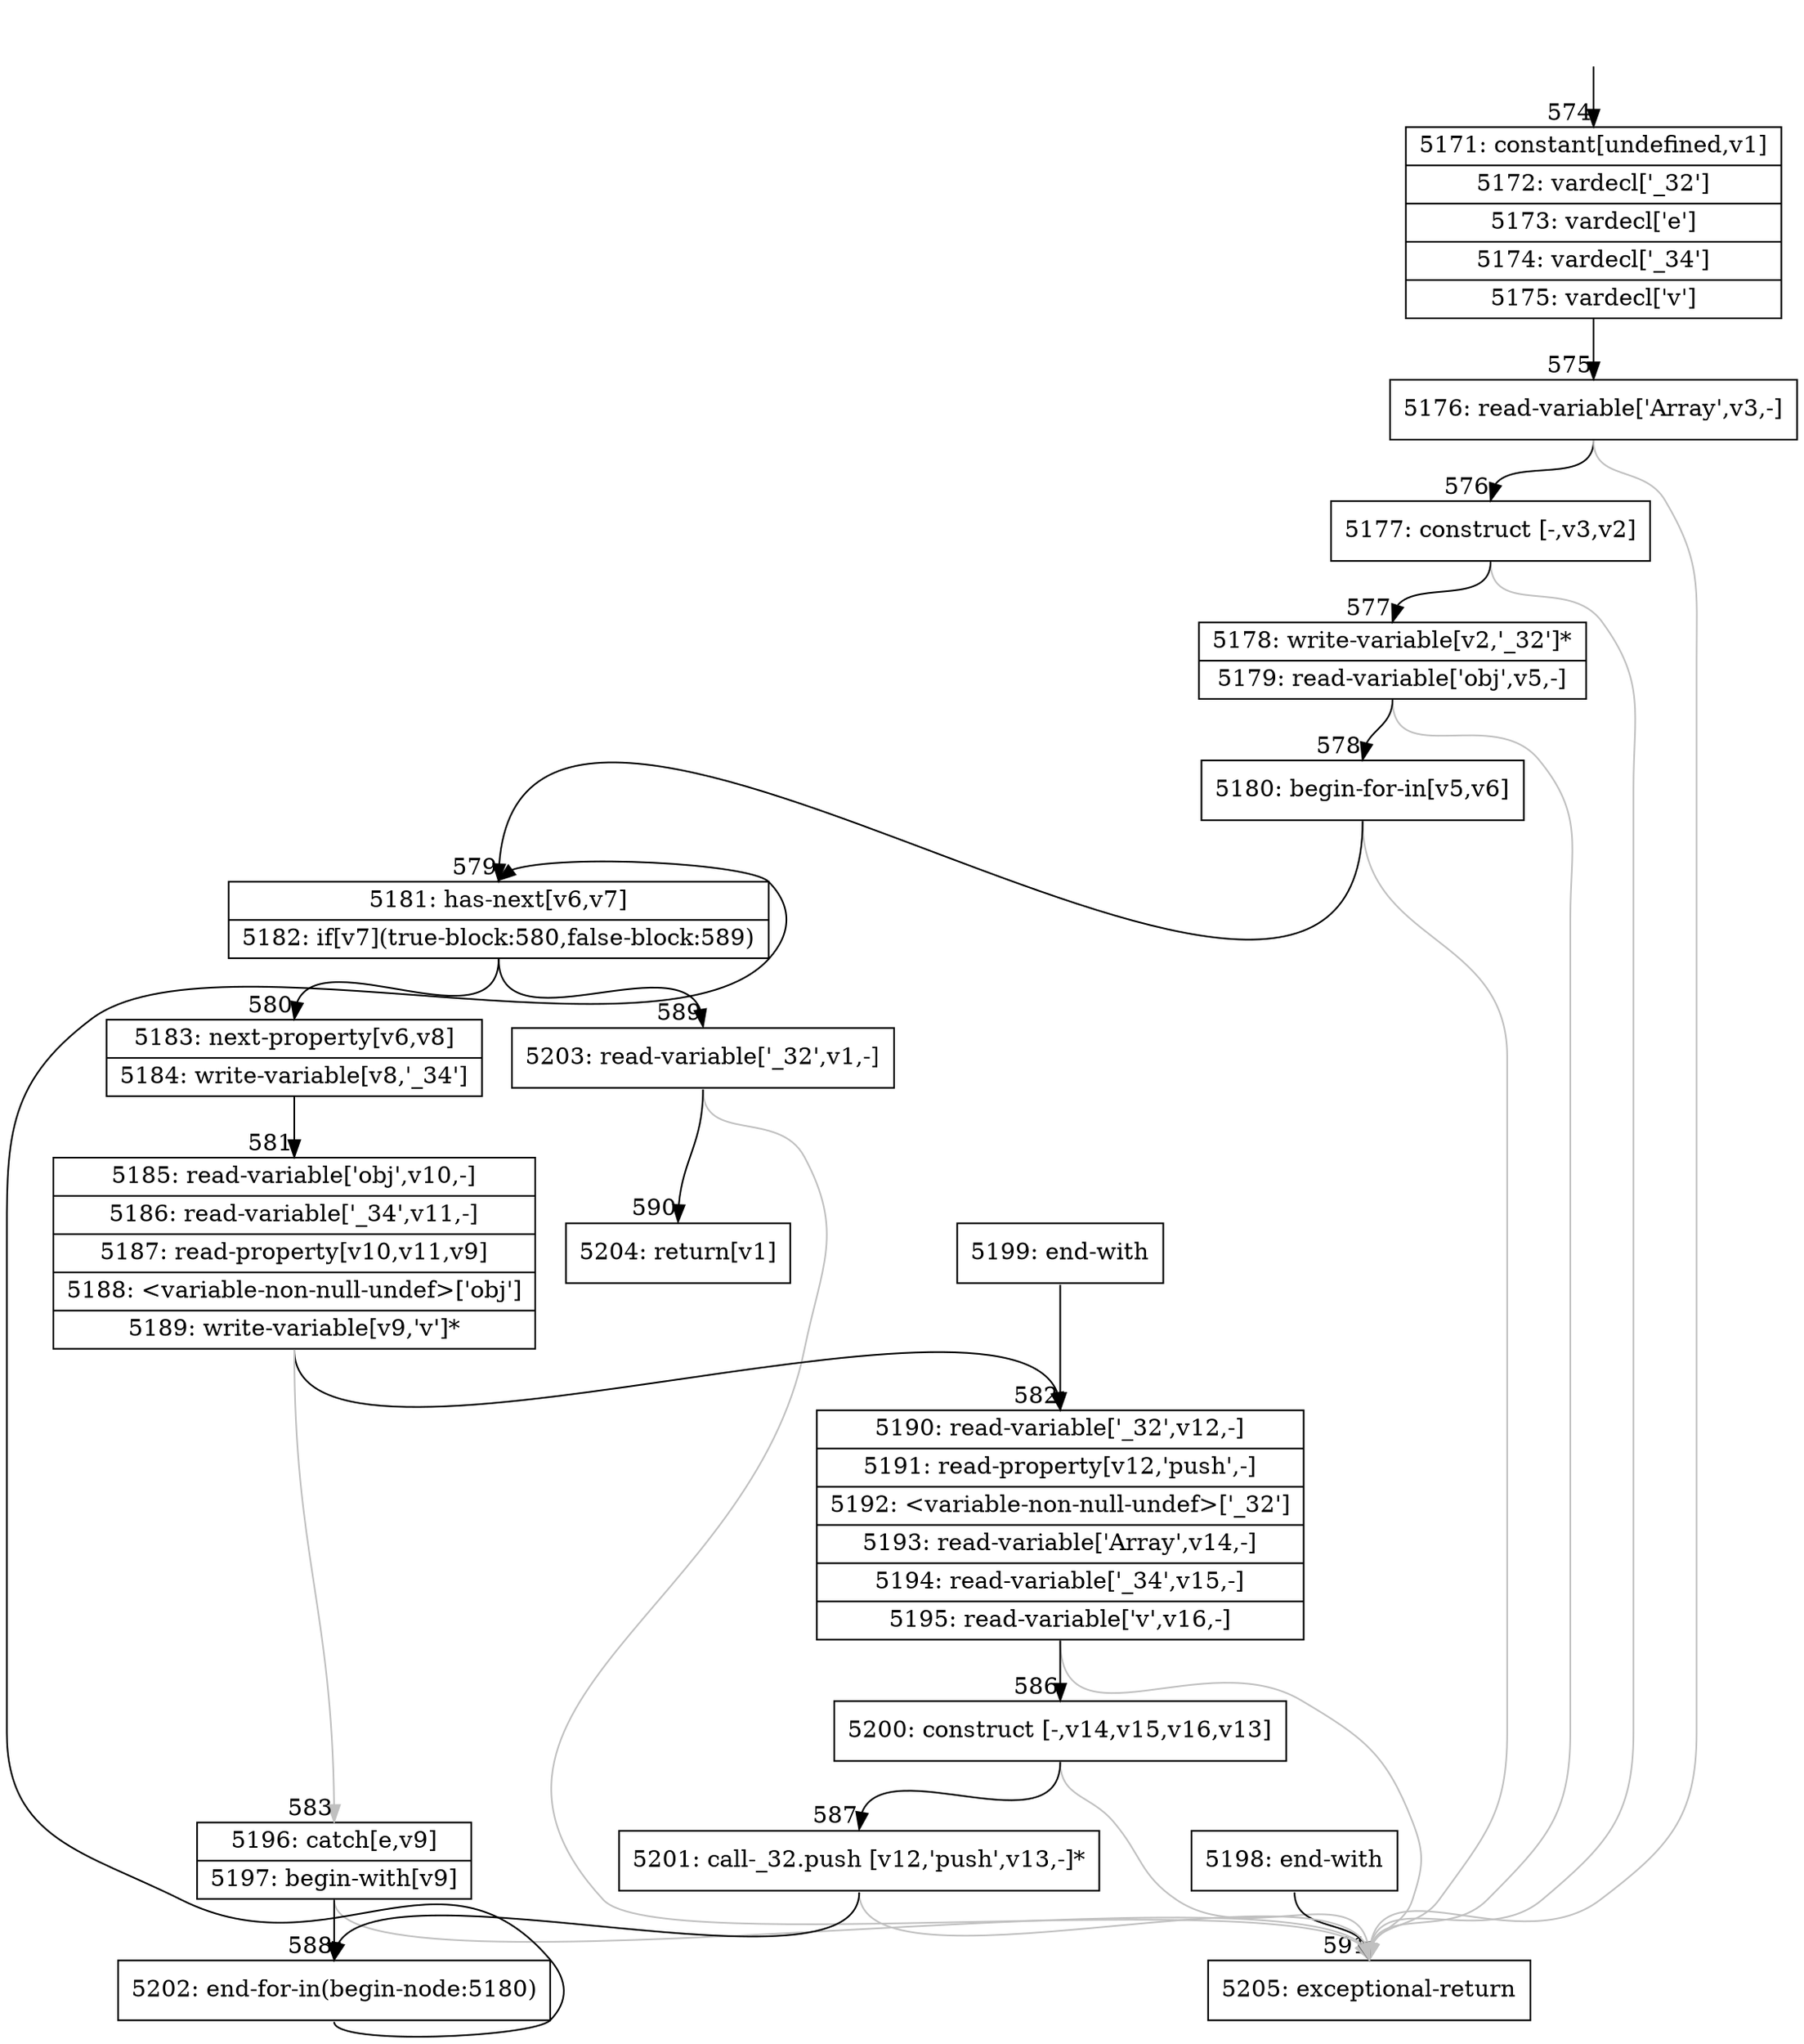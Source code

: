 digraph {
rankdir="TD"
BB_entry17[shape=none,label=""];
BB_entry17 -> BB574 [tailport=s, headport=n, headlabel="    574"]
BB574 [shape=record label="{5171: constant[undefined,v1]|5172: vardecl['_32']|5173: vardecl['e']|5174: vardecl['_34']|5175: vardecl['v']}" ] 
BB574 -> BB575 [tailport=s, headport=n, headlabel="      575"]
BB575 [shape=record label="{5176: read-variable['Array',v3,-]}" ] 
BB575 -> BB576 [tailport=s, headport=n, headlabel="      576"]
BB575 -> BB591 [tailport=s, headport=n, color=gray, headlabel="      591"]
BB576 [shape=record label="{5177: construct [-,v3,v2]}" ] 
BB576 -> BB577 [tailport=s, headport=n, headlabel="      577"]
BB576 -> BB591 [tailport=s, headport=n, color=gray]
BB577 [shape=record label="{5178: write-variable[v2,'_32']*|5179: read-variable['obj',v5,-]}" ] 
BB577 -> BB578 [tailport=s, headport=n, headlabel="      578"]
BB577 -> BB591 [tailport=s, headport=n, color=gray]
BB578 [shape=record label="{5180: begin-for-in[v5,v6]}" ] 
BB578 -> BB579 [tailport=s, headport=n, headlabel="      579"]
BB578 -> BB591 [tailport=s, headport=n, color=gray]
BB579 [shape=record label="{5181: has-next[v6,v7]|5182: if[v7](true-block:580,false-block:589)}" ] 
BB579 -> BB580 [tailport=s, headport=n, headlabel="      580"]
BB579 -> BB589 [tailport=s, headport=n, headlabel="      589"]
BB580 [shape=record label="{5183: next-property[v6,v8]|5184: write-variable[v8,'_34']}" ] 
BB580 -> BB581 [tailport=s, headport=n, headlabel="      581"]
BB581 [shape=record label="{5185: read-variable['obj',v10,-]|5186: read-variable['_34',v11,-]|5187: read-property[v10,v11,v9]|5188: \<variable-non-null-undef\>['obj']|5189: write-variable[v9,'v']*}" ] 
BB581 -> BB582 [tailport=s, headport=n, headlabel="      582"]
BB581 -> BB583 [tailport=s, headport=n, color=gray, headlabel="      583"]
BB582 [shape=record label="{5190: read-variable['_32',v12,-]|5191: read-property[v12,'push',-]|5192: \<variable-non-null-undef\>['_32']|5193: read-variable['Array',v14,-]|5194: read-variable['_34',v15,-]|5195: read-variable['v',v16,-]}" ] 
BB582 -> BB586 [tailport=s, headport=n, headlabel="      586"]
BB582 -> BB591 [tailport=s, headport=n, color=gray]
BB583 [shape=record label="{5196: catch[e,v9]|5197: begin-with[v9]}" ] 
BB583 -> BB588 [tailport=s, headport=n, headlabel="      588"]
BB583 -> BB591 [tailport=s, headport=n, color=gray]
BB584 [shape=record label="{5198: end-with}" ] 
BB584 -> BB591 [tailport=s, headport=n]
BB585 [shape=record label="{5199: end-with}" ] 
BB585 -> BB582 [tailport=s, headport=n]
BB586 [shape=record label="{5200: construct [-,v14,v15,v16,v13]}" ] 
BB586 -> BB587 [tailport=s, headport=n, headlabel="      587"]
BB586 -> BB591 [tailport=s, headport=n, color=gray]
BB587 [shape=record label="{5201: call-_32.push [v12,'push',v13,-]*}" ] 
BB587 -> BB588 [tailport=s, headport=n]
BB587 -> BB591 [tailport=s, headport=n, color=gray]
BB588 [shape=record label="{5202: end-for-in(begin-node:5180)}" ] 
BB588 -> BB579 [tailport=s, headport=n]
BB589 [shape=record label="{5203: read-variable['_32',v1,-]}" ] 
BB589 -> BB590 [tailport=s, headport=n, headlabel="      590"]
BB589 -> BB591 [tailport=s, headport=n, color=gray]
BB590 [shape=record label="{5204: return[v1]}" ] 
BB591 [shape=record label="{5205: exceptional-return}" ] 
//#$~ 189
}
